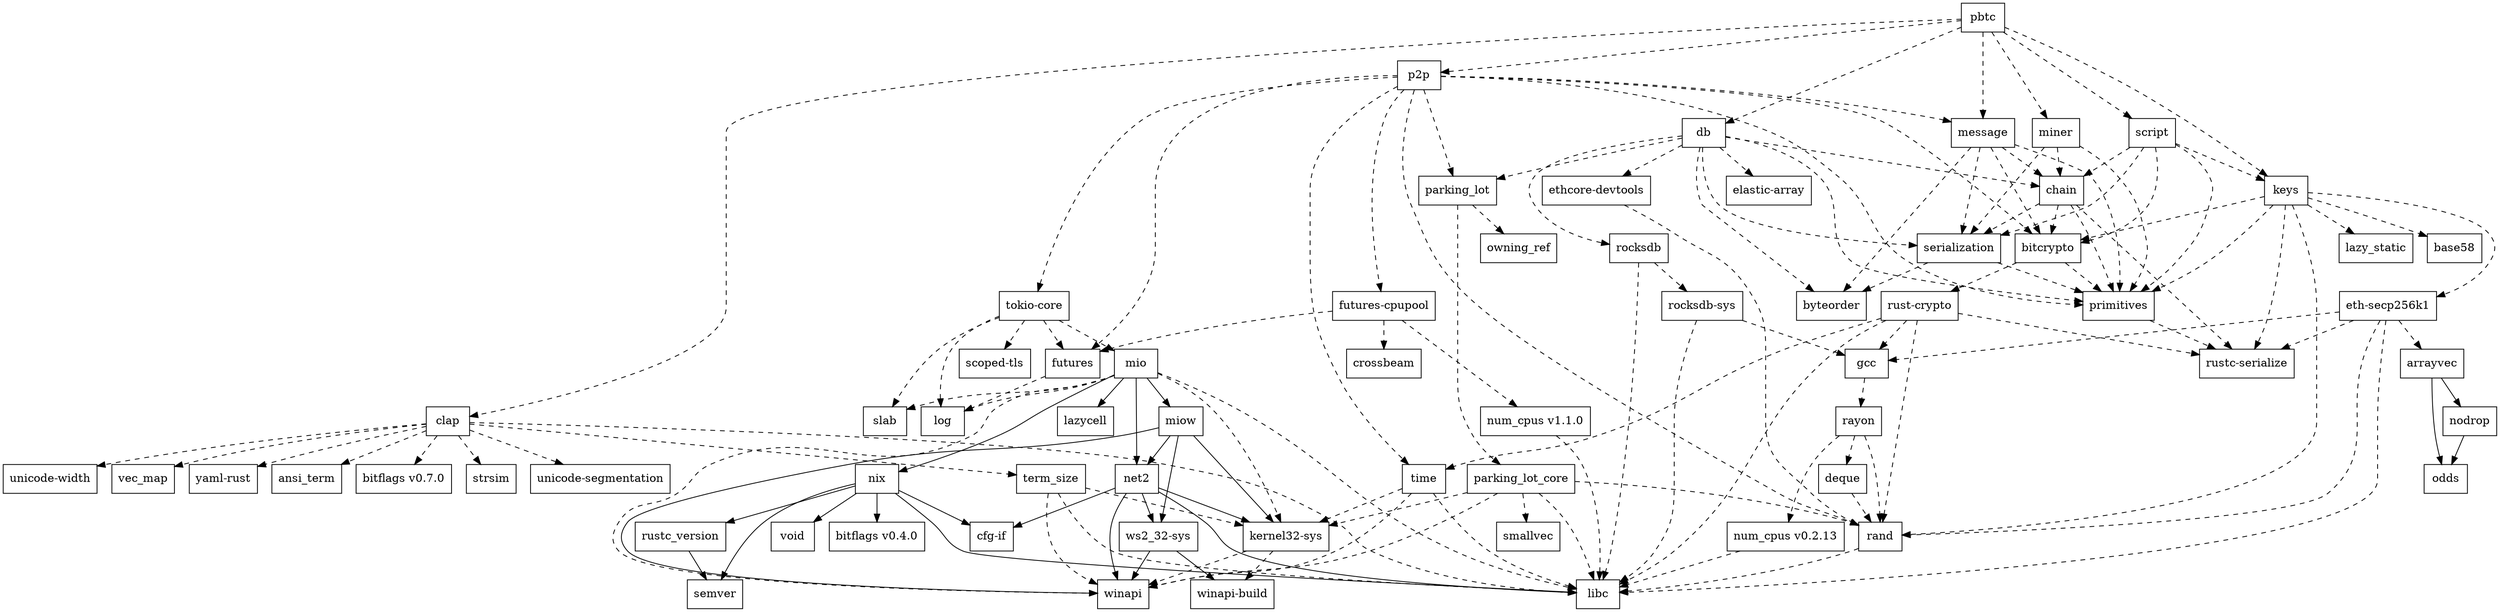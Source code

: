 digraph dependencies {
	N0[label="pbtc",shape=box];
	N1[label="clap",shape=box];
	N2[label="db",shape=box];
	N3[label="keys",shape=box];
	N4[label="message",shape=box];
	N5[label="miner",shape=box];
	N6[label="p2p",shape=box];
	N7[label="script",shape=box];
	N8[label="ansi_term",shape=box];
	N9[label="arrayvec",shape=box];
	N10[label="nodrop",shape=box];
	N11[label="odds",shape=box];
	N12[label="base58",shape=box];
	N13[label="bitcrypto",shape=box];
	N14[label="primitives",shape=box];
	N15[label="rust-crypto",shape=box];
	N16[label="bitflags v0.4.0",shape=box];
	N17[label="bitflags v0.7.0",shape=box];
	N18[label="byteorder",shape=box];
	N19[label="cfg-if",shape=box];
	N20[label="chain",shape=box];
	N21[label="rustc-serialize",shape=box];
	N22[label="serialization",shape=box];
	N23[label="libc",shape=box];
	N24[label="strsim",shape=box];
	N25[label="term_size",shape=box];
	N26[label="unicode-segmentation",shape=box];
	N27[label="unicode-width",shape=box];
	N28[label="vec_map",shape=box];
	N29[label="yaml-rust",shape=box];
	N30[label="crossbeam",shape=box];
	N31[label="elastic-array",shape=box];
	N32[label="ethcore-devtools",shape=box];
	N33[label="parking_lot",shape=box];
	N34[label="rocksdb",shape=box];
	N35[label="deque",shape=box];
	N36[label="rand",shape=box];
	N37[label="eth-secp256k1",shape=box];
	N38[label="gcc",shape=box];
	N39[label="futures",shape=box];
	N40[label="log",shape=box];
	N41[label="futures-cpupool",shape=box];
	N42[label="num_cpus v1.1.0",shape=box];
	N43[label="rayon",shape=box];
	N44[label="kernel32-sys",shape=box];
	N45[label="winapi",shape=box];
	N46[label="winapi-build",shape=box];
	N47[label="lazy_static",shape=box];
	N48[label="lazycell",shape=box];
	N49[label="mio",shape=box];
	N50[label="miow",shape=box];
	N51[label="net2",shape=box];
	N52[label="nix",shape=box];
	N53[label="slab",shape=box];
	N54[label="ws2_32-sys",shape=box];
	N55[label="rustc_version",shape=box];
	N56[label="semver",shape=box];
	N57[label="void",shape=box];
	N58[label="num_cpus v0.2.13",shape=box];
	N59[label="owning_ref",shape=box];
	N60[label="time",shape=box];
	N61[label="tokio-core",shape=box];
	N62[label="parking_lot_core",shape=box];
	N63[label="smallvec",shape=box];
	N64[label="rocksdb-sys",shape=box];
	N65[label="scoped-tls",shape=box];
	N0 -> N1[label="",style=dashed];
	N0 -> N2[label="",style=dashed];
	N0 -> N3[label="",style=dashed];
	N0 -> N4[label="",style=dashed];
	N0 -> N5[label="",style=dashed];
	N0 -> N6[label="",style=dashed];
	N0 -> N7[label="",style=dashed];
	N1 -> N8[label="",style=dashed];
	N1 -> N17[label="",style=dashed];
	N1 -> N23[label="",style=dashed];
	N1 -> N24[label="",style=dashed];
	N1 -> N25[label="",style=dashed];
	N1 -> N26[label="",style=dashed];
	N1 -> N27[label="",style=dashed];
	N1 -> N28[label="",style=dashed];
	N1 -> N29[label="",style=dashed];
	N2 -> N14[label="",style=dashed];
	N2 -> N18[label="",style=dashed];
	N2 -> N20[label="",style=dashed];
	N2 -> N22[label="",style=dashed];
	N2 -> N31[label="",style=dashed];
	N2 -> N32[label="",style=dashed];
	N2 -> N33[label="",style=dashed];
	N2 -> N34[label="",style=dashed];
	N3 -> N12[label="",style=dashed];
	N3 -> N13[label="",style=dashed];
	N3 -> N14[label="",style=dashed];
	N3 -> N21[label="",style=dashed];
	N3 -> N36[label="",style=dashed];
	N3 -> N37[label="",style=dashed];
	N3 -> N47[label="",style=dashed];
	N4 -> N13[label="",style=dashed];
	N4 -> N14[label="",style=dashed];
	N4 -> N18[label="",style=dashed];
	N4 -> N20[label="",style=dashed];
	N4 -> N22[label="",style=dashed];
	N5 -> N14[label="",style=dashed];
	N5 -> N20[label="",style=dashed];
	N5 -> N22[label="",style=dashed];
	N6 -> N4[label="",style=dashed];
	N6 -> N13[label="",style=dashed];
	N6 -> N14[label="",style=dashed];
	N6 -> N33[label="",style=dashed];
	N6 -> N36[label="",style=dashed];
	N6 -> N39[label="",style=dashed];
	N6 -> N41[label="",style=dashed];
	N6 -> N60[label="",style=dashed];
	N6 -> N61[label="",style=dashed];
	N7 -> N3[label="",style=dashed];
	N7 -> N13[label="",style=dashed];
	N7 -> N14[label="",style=dashed];
	N7 -> N20[label="",style=dashed];
	N7 -> N22[label="",style=dashed];
	N9 -> N10[label=""];
	N9 -> N11[label=""];
	N10 -> N11[label=""];
	N13 -> N14[label="",style=dashed];
	N13 -> N15[label="",style=dashed];
	N14 -> N21[label="",style=dashed];
	N15 -> N21[label="",style=dashed];
	N15 -> N23[label="",style=dashed];
	N15 -> N36[label="",style=dashed];
	N15 -> N38[label="",style=dashed];
	N15 -> N60[label="",style=dashed];
	N20 -> N13[label="",style=dashed];
	N20 -> N14[label="",style=dashed];
	N20 -> N21[label="",style=dashed];
	N20 -> N22[label="",style=dashed];
	N22 -> N14[label="",style=dashed];
	N22 -> N18[label="",style=dashed];
	N25 -> N23[label="",style=dashed];
	N25 -> N44[label="",style=dashed];
	N25 -> N45[label="",style=dashed];
	N32 -> N36[label="",style=dashed];
	N33 -> N59[label="",style=dashed];
	N33 -> N62[label="",style=dashed];
	N34 -> N23[label="",style=dashed];
	N34 -> N64[label="",style=dashed];
	N35 -> N36[label="",style=dashed];
	N36 -> N23[label="",style=dashed];
	N37 -> N9[label="",style=dashed];
	N37 -> N21[label="",style=dashed];
	N37 -> N23[label="",style=dashed];
	N37 -> N36[label="",style=dashed];
	N37 -> N38[label="",style=dashed];
	N38 -> N43[label="",style=dashed];
	N39 -> N40[label="",style=dashed];
	N41 -> N30[label="",style=dashed];
	N41 -> N39[label="",style=dashed];
	N41 -> N42[label="",style=dashed];
	N42 -> N23[label="",style=dashed];
	N43 -> N35[label="",style=dashed];
	N43 -> N36[label="",style=dashed];
	N43 -> N58[label="",style=dashed];
	N44 -> N45[label="",style=dashed];
	N44 -> N46[label="",style=dashed];
	N49 -> N23[label="",style=dashed];
	N49 -> N40[label="",style=dashed];
	N49 -> N44[label="",style=dashed];
	N49 -> N45[label="",style=dashed];
	N49 -> N48[label=""];
	N49 -> N50[label=""];
	N49 -> N51[label=""];
	N49 -> N52[label=""];
	N49 -> N53[label="",style=dashed];
	N50 -> N44[label=""];
	N50 -> N45[label=""];
	N50 -> N51[label=""];
	N50 -> N54[label=""];
	N51 -> N19[label=""];
	N51 -> N23[label=""];
	N51 -> N44[label=""];
	N51 -> N45[label=""];
	N51 -> N54[label=""];
	N52 -> N16[label=""];
	N52 -> N19[label=""];
	N52 -> N23[label=""];
	N52 -> N55[label=""];
	N52 -> N56[label=""];
	N52 -> N57[label=""];
	N54 -> N45[label=""];
	N54 -> N46[label=""];
	N55 -> N56[label=""];
	N58 -> N23[label="",style=dashed];
	N60 -> N23[label="",style=dashed];
	N60 -> N44[label="",style=dashed];
	N60 -> N45[label="",style=dashed];
	N61 -> N39[label="",style=dashed];
	N61 -> N40[label="",style=dashed];
	N61 -> N49[label="",style=dashed];
	N61 -> N53[label="",style=dashed];
	N61 -> N65[label="",style=dashed];
	N62 -> N23[label="",style=dashed];
	N62 -> N36[label="",style=dashed];
	N62 -> N44[label="",style=dashed];
	N62 -> N45[label="",style=dashed];
	N62 -> N63[label="",style=dashed];
	N64 -> N23[label="",style=dashed];
	N64 -> N38[label="",style=dashed];
}
